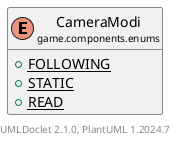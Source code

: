 @startuml
    set namespaceSeparator none
    hide empty fields
    hide empty methods

    enum "<size:14>CameraModi\n<size:10>game.components.enums" as game.components.enums.CameraModi [[CameraModi.html]] {
        {static} +FOLLOWING
        {static} +STATIC
        {static} +READ
    }

    center footer UMLDoclet 2.1.0, PlantUML %version()
@enduml
